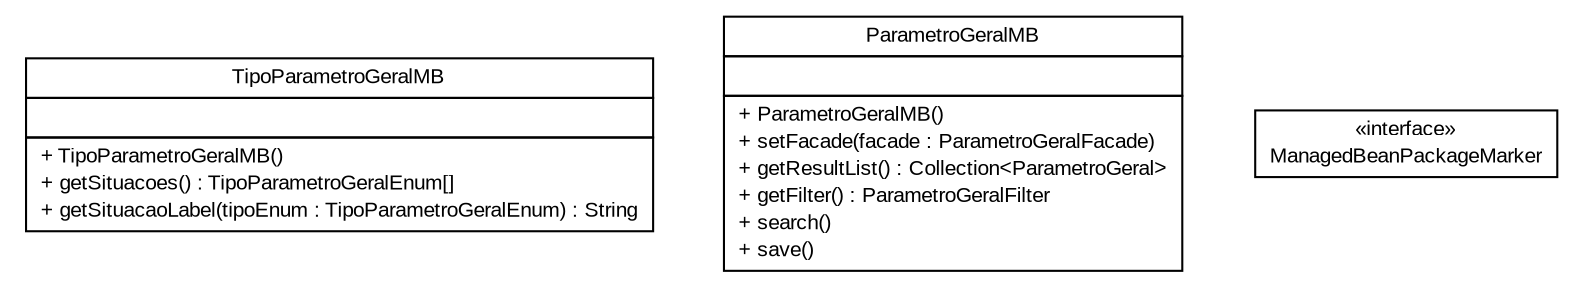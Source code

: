 #!/usr/local/bin/dot
#
# Class diagram 
# Generated by UMLGraph version R5_6 (http://www.umlgraph.org/)
#

digraph G {
	edge [fontname="arial",fontsize=10,labelfontname="arial",labelfontsize=10];
	node [fontname="arial",fontsize=10,shape=plaintext];
	nodesep=0.25;
	ranksep=0.5;
	// br.gov.to.sefaz.par.managebean.TipoParametroGeralMB
	c169929 [label=<<table title="br.gov.to.sefaz.par.managebean.TipoParametroGeralMB" border="0" cellborder="1" cellspacing="0" cellpadding="2" port="p" href="./TipoParametroGeralMB.html">
		<tr><td><table border="0" cellspacing="0" cellpadding="1">
<tr><td align="center" balign="center"> TipoParametroGeralMB </td></tr>
		</table></td></tr>
		<tr><td><table border="0" cellspacing="0" cellpadding="1">
<tr><td align="left" balign="left">  </td></tr>
		</table></td></tr>
		<tr><td><table border="0" cellspacing="0" cellpadding="1">
<tr><td align="left" balign="left"> + TipoParametroGeralMB() </td></tr>
<tr><td align="left" balign="left"> + getSituacoes() : TipoParametroGeralEnum[] </td></tr>
<tr><td align="left" balign="left"> + getSituacaoLabel(tipoEnum : TipoParametroGeralEnum) : String </td></tr>
		</table></td></tr>
		</table>>, URL="./TipoParametroGeralMB.html", fontname="arial", fontcolor="black", fontsize=10.0];
	// br.gov.to.sefaz.par.managebean.ParametroGeralMB
	c169930 [label=<<table title="br.gov.to.sefaz.par.managebean.ParametroGeralMB" border="0" cellborder="1" cellspacing="0" cellpadding="2" port="p" href="./ParametroGeralMB.html">
		<tr><td><table border="0" cellspacing="0" cellpadding="1">
<tr><td align="center" balign="center"> ParametroGeralMB </td></tr>
		</table></td></tr>
		<tr><td><table border="0" cellspacing="0" cellpadding="1">
<tr><td align="left" balign="left">  </td></tr>
		</table></td></tr>
		<tr><td><table border="0" cellspacing="0" cellpadding="1">
<tr><td align="left" balign="left"> + ParametroGeralMB() </td></tr>
<tr><td align="left" balign="left"> + setFacade(facade : ParametroGeralFacade) </td></tr>
<tr><td align="left" balign="left"> + getResultList() : Collection&lt;ParametroGeral&gt; </td></tr>
<tr><td align="left" balign="left"> + getFilter() : ParametroGeralFilter </td></tr>
<tr><td align="left" balign="left"> + search() </td></tr>
<tr><td align="left" balign="left"> + save() </td></tr>
		</table></td></tr>
		</table>>, URL="./ParametroGeralMB.html", fontname="arial", fontcolor="black", fontsize=10.0];
	// br.gov.to.sefaz.par.managebean.ManagedBeanPackageMarker
	c169931 [label=<<table title="br.gov.to.sefaz.par.managebean.ManagedBeanPackageMarker" border="0" cellborder="1" cellspacing="0" cellpadding="2" port="p" href="./ManagedBeanPackageMarker.html">
		<tr><td><table border="0" cellspacing="0" cellpadding="1">
<tr><td align="center" balign="center"> &#171;interface&#187; </td></tr>
<tr><td align="center" balign="center"> ManagedBeanPackageMarker </td></tr>
		</table></td></tr>
		</table>>, URL="./ManagedBeanPackageMarker.html", fontname="arial", fontcolor="black", fontsize=10.0];
}


